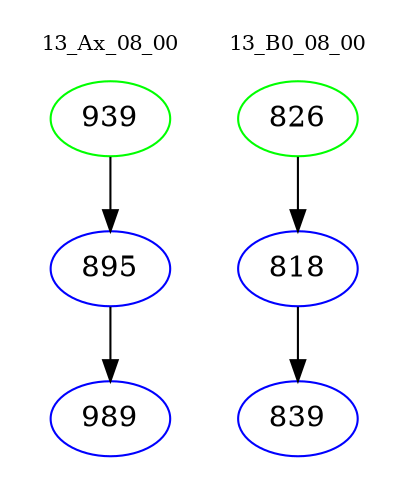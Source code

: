 digraph{
subgraph cluster_0 {
color = white
label = "13_Ax_08_00";
fontsize=10;
T0_939 [label="939", color="green"]
T0_939 -> T0_895 [color="black"]
T0_895 [label="895", color="blue"]
T0_895 -> T0_989 [color="black"]
T0_989 [label="989", color="blue"]
}
subgraph cluster_1 {
color = white
label = "13_B0_08_00";
fontsize=10;
T1_826 [label="826", color="green"]
T1_826 -> T1_818 [color="black"]
T1_818 [label="818", color="blue"]
T1_818 -> T1_839 [color="black"]
T1_839 [label="839", color="blue"]
}
}
